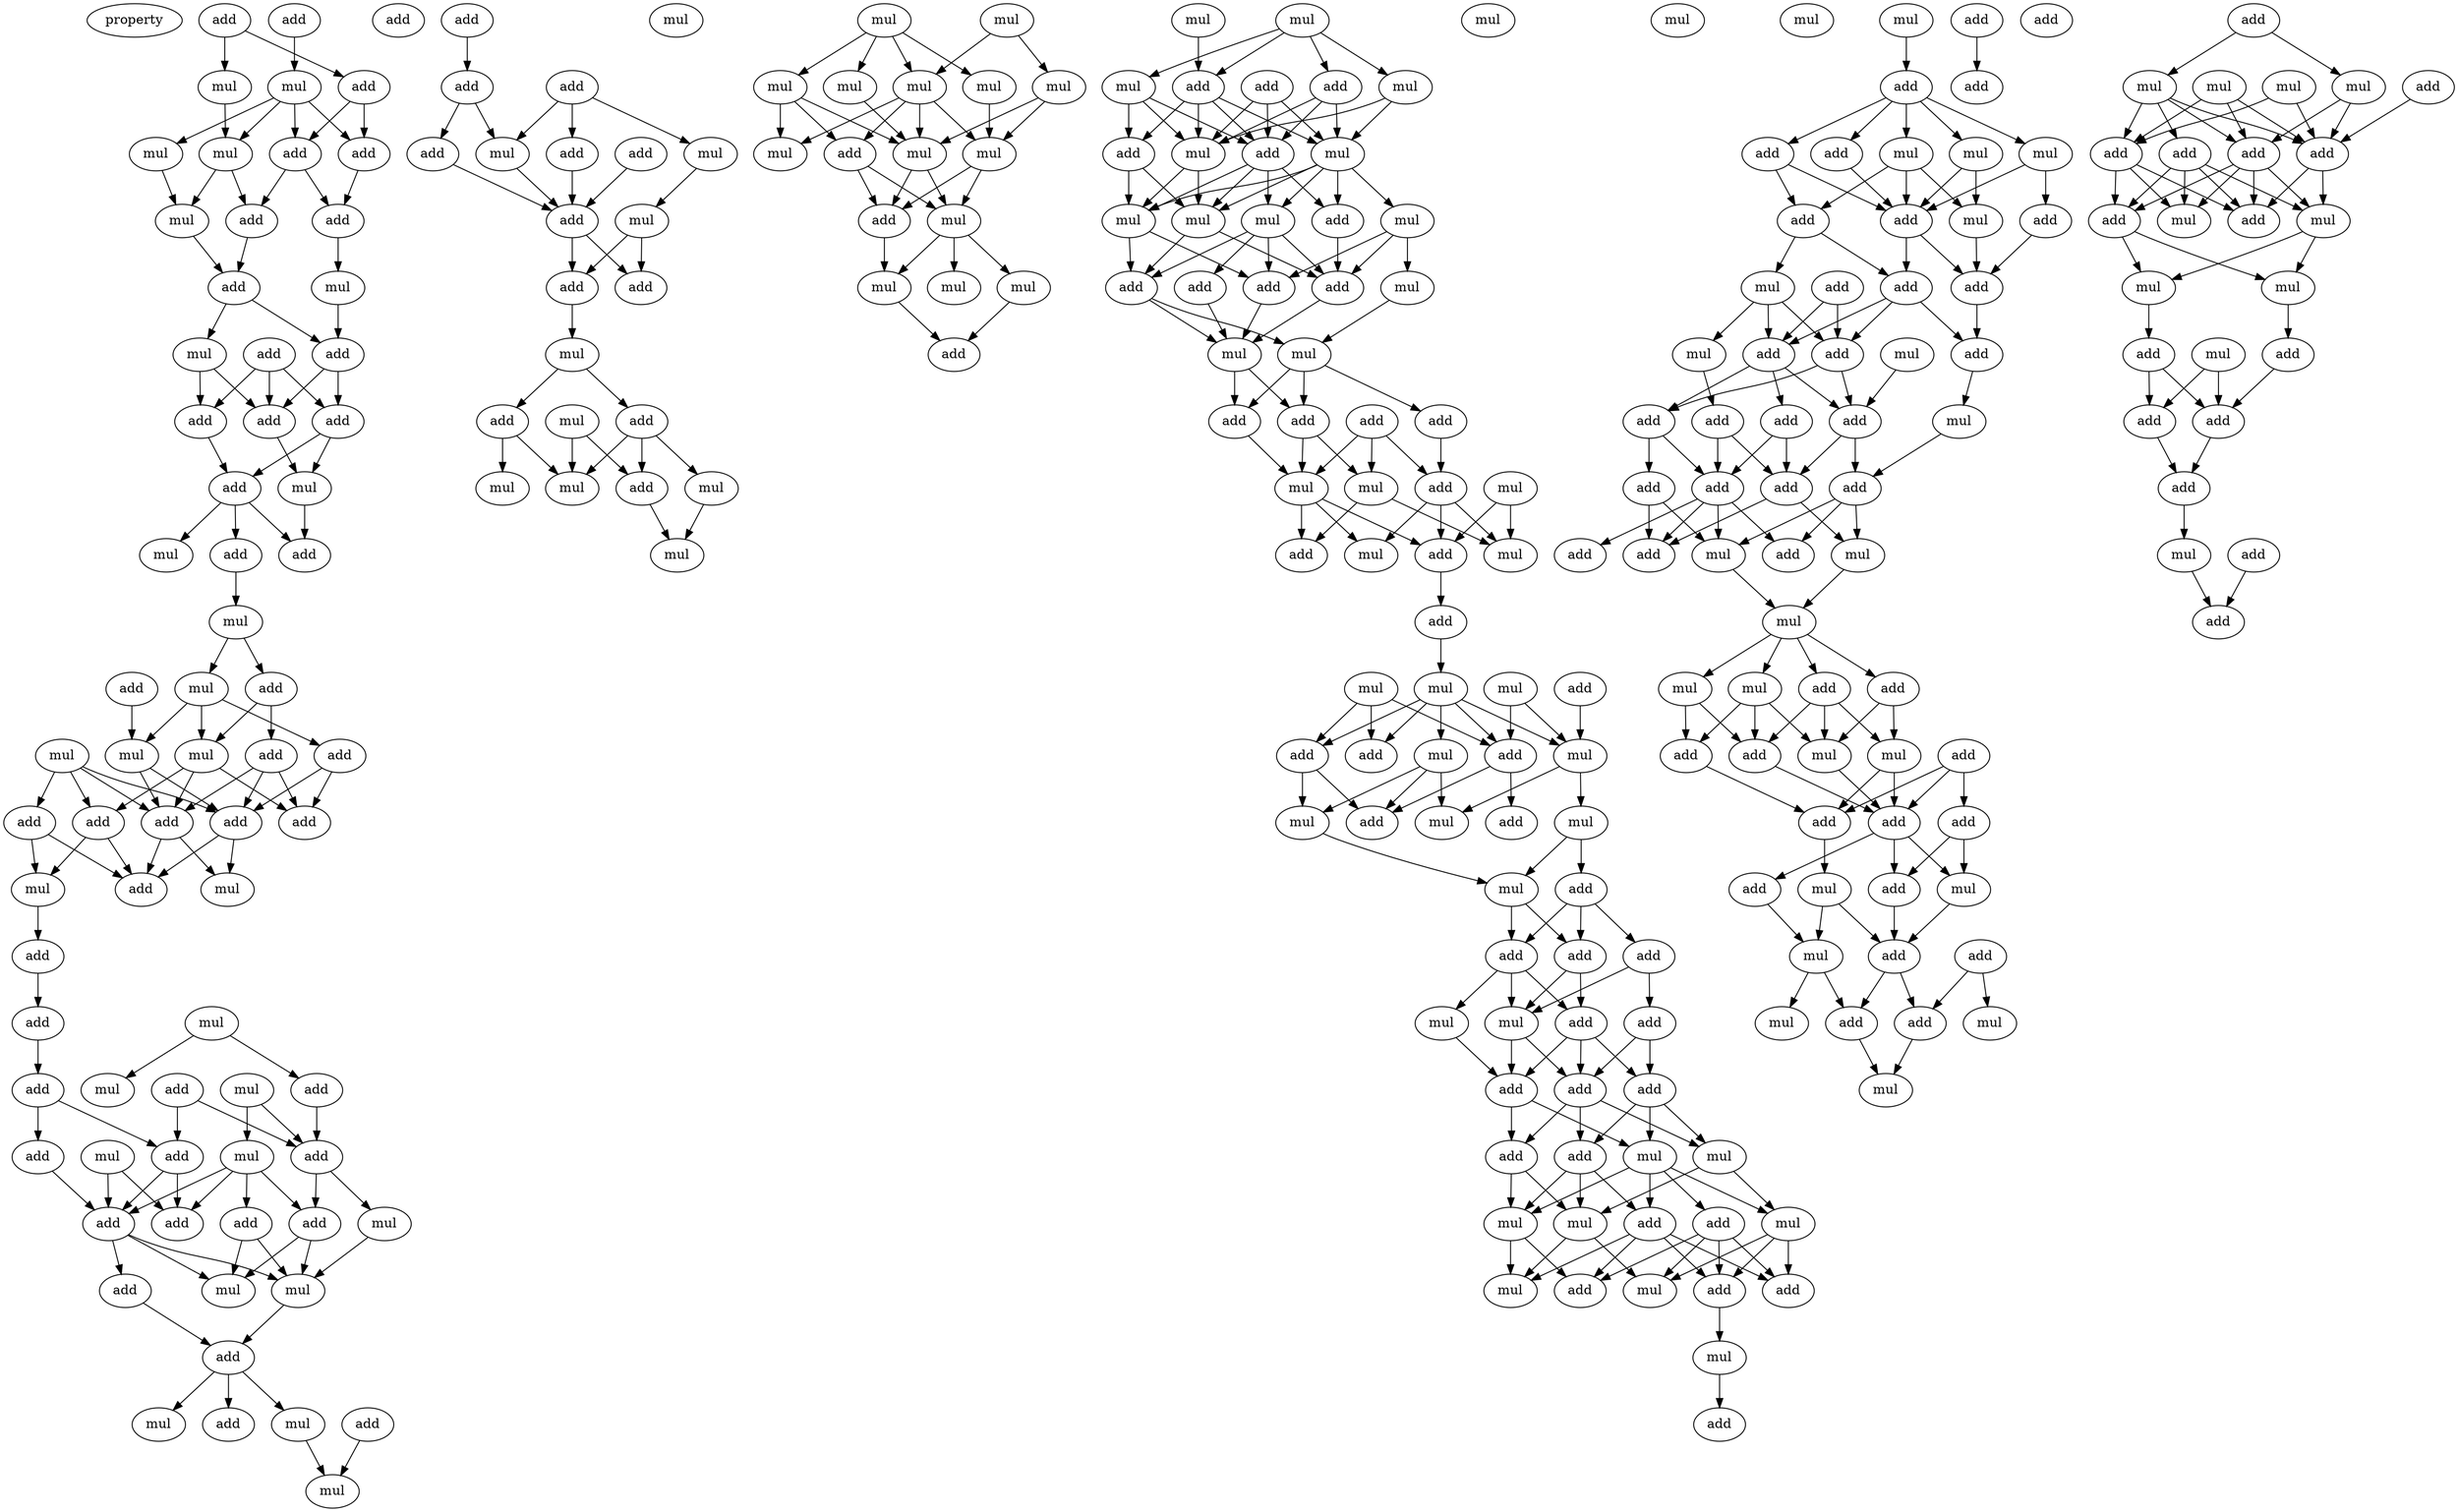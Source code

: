 digraph {
    node [fontcolor=black]
    property [mul=2,lf=1.0]
    0 [ label = add ];
    1 [ label = add ];
    2 [ label = mul ];
    3 [ label = add ];
    4 [ label = mul ];
    5 [ label = mul ];
    6 [ label = mul ];
    7 [ label = add ];
    8 [ label = add ];
    9 [ label = mul ];
    10 [ label = add ];
    11 [ label = add ];
    12 [ label = mul ];
    13 [ label = add ];
    14 [ label = add ];
    15 [ label = mul ];
    16 [ label = add ];
    17 [ label = add ];
    18 [ label = add ];
    19 [ label = add ];
    20 [ label = mul ];
    21 [ label = add ];
    22 [ label = add ];
    23 [ label = mul ];
    24 [ label = add ];
    25 [ label = mul ];
    26 [ label = add ];
    27 [ label = add ];
    28 [ label = mul ];
    29 [ label = mul ];
    30 [ label = mul ];
    31 [ label = add ];
    32 [ label = mul ];
    33 [ label = add ];
    34 [ label = add ];
    35 [ label = add ];
    36 [ label = add ];
    37 [ label = add ];
    38 [ label = add ];
    39 [ label = add ];
    40 [ label = mul ];
    41 [ label = mul ];
    42 [ label = add ];
    43 [ label = mul ];
    44 [ label = add ];
    45 [ label = mul ];
    46 [ label = add ];
    47 [ label = add ];
    48 [ label = add ];
    49 [ label = mul ];
    50 [ label = add ];
    51 [ label = add ];
    52 [ label = mul ];
    53 [ label = mul ];
    54 [ label = add ];
    55 [ label = add ];
    56 [ label = add ];
    57 [ label = add ];
    58 [ label = mul ];
    59 [ label = add ];
    60 [ label = mul ];
    61 [ label = add ];
    62 [ label = mul ];
    63 [ label = add ];
    64 [ label = mul ];
    65 [ label = add ];
    66 [ label = mul ];
    67 [ label = add ];
    68 [ label = mul ];
    69 [ label = add ];
    70 [ label = add ];
    71 [ label = add ];
    72 [ label = add ];
    73 [ label = mul ];
    74 [ label = add ];
    75 [ label = add ];
    76 [ label = add ];
    77 [ label = mul ];
    78 [ label = add ];
    79 [ label = mul ];
    80 [ label = add ];
    81 [ label = add ];
    82 [ label = mul ];
    83 [ label = mul ];
    84 [ label = add ];
    85 [ label = add ];
    86 [ label = mul ];
    87 [ label = mul ];
    88 [ label = add ];
    89 [ label = mul ];
    90 [ label = mul ];
    91 [ label = mul ];
    92 [ label = mul ];
    93 [ label = mul ];
    94 [ label = mul ];
    95 [ label = mul ];
    96 [ label = mul ];
    97 [ label = mul ];
    98 [ label = mul ];
    99 [ label = mul ];
    100 [ label = mul ];
    101 [ label = add ];
    102 [ label = mul ];
    103 [ label = add ];
    104 [ label = mul ];
    105 [ label = mul ];
    106 [ label = mul ];
    107 [ label = mul ];
    108 [ label = add ];
    109 [ label = mul ];
    110 [ label = mul ];
    111 [ label = add ];
    112 [ label = add ];
    113 [ label = mul ];
    114 [ label = mul ];
    115 [ label = add ];
    116 [ label = mul ];
    117 [ label = mul ];
    118 [ label = add ];
    119 [ label = add ];
    120 [ label = add ];
    121 [ label = mul ];
    122 [ label = mul ];
    123 [ label = mul ];
    124 [ label = mul ];
    125 [ label = add ];
    126 [ label = add ];
    127 [ label = mul ];
    128 [ label = add ];
    129 [ label = add ];
    130 [ label = mul ];
    131 [ label = mul ];
    132 [ label = add ];
    133 [ label = add ];
    134 [ label = add ];
    135 [ label = add ];
    136 [ label = mul ];
    137 [ label = add ];
    138 [ label = mul ];
    139 [ label = mul ];
    140 [ label = mul ];
    141 [ label = add ];
    142 [ label = mul ];
    143 [ label = add ];
    144 [ label = add ];
    145 [ label = mul ];
    146 [ label = add ];
    147 [ label = mul ];
    148 [ label = mul ];
    149 [ label = mul ];
    150 [ label = add ];
    151 [ label = mul ];
    152 [ label = add ];
    153 [ label = add ];
    154 [ label = add ];
    155 [ label = mul ];
    156 [ label = mul ];
    157 [ label = add ];
    158 [ label = mul ];
    159 [ label = mul ];
    160 [ label = add ];
    161 [ label = add ];
    162 [ label = add ];
    163 [ label = add ];
    164 [ label = add ];
    165 [ label = mul ];
    166 [ label = add ];
    167 [ label = mul ];
    168 [ label = add ];
    169 [ label = add ];
    170 [ label = add ];
    171 [ label = mul ];
    172 [ label = mul ];
    173 [ label = add ];
    174 [ label = add ];
    175 [ label = mul ];
    176 [ label = mul ];
    177 [ label = mul ];
    178 [ label = mul ];
    179 [ label = add ];
    180 [ label = add ];
    181 [ label = add ];
    182 [ label = mul ];
    183 [ label = add ];
    184 [ label = mul ];
    185 [ label = add ];
    186 [ label = mul ];
    187 [ label = add ];
    188 [ label = mul ];
    189 [ label = mul ];
    190 [ label = mul ];
    191 [ label = add ];
    192 [ label = add ];
    193 [ label = mul ];
    194 [ label = add ];
    195 [ label = mul ];
    196 [ label = mul ];
    197 [ label = add ];
    198 [ label = mul ];
    199 [ label = add ];
    200 [ label = add ];
    201 [ label = add ];
    202 [ label = mul ];
    203 [ label = add ];
    204 [ label = add ];
    205 [ label = mul ];
    206 [ label = add ];
    207 [ label = add ];
    208 [ label = mul ];
    209 [ label = add ];
    210 [ label = add ];
    211 [ label = mul ];
    212 [ label = add ];
    213 [ label = add ];
    214 [ label = add ];
    215 [ label = add ];
    216 [ label = add ];
    217 [ label = add ];
    218 [ label = add ];
    219 [ label = add ];
    220 [ label = add ];
    221 [ label = add ];
    222 [ label = mul ];
    223 [ label = mul ];
    224 [ label = mul ];
    225 [ label = add ];
    226 [ label = mul ];
    227 [ label = add ];
    228 [ label = mul ];
    229 [ label = add ];
    230 [ label = mul ];
    231 [ label = add ];
    232 [ label = mul ];
    233 [ label = add ];
    234 [ label = add ];
    235 [ label = add ];
    236 [ label = add ];
    237 [ label = add ];
    238 [ label = add ];
    239 [ label = mul ];
    240 [ label = mul ];
    241 [ label = add ];
    242 [ label = mul ];
    243 [ label = add ];
    244 [ label = mul ];
    245 [ label = add ];
    246 [ label = mul ];
    247 [ label = add ];
    248 [ label = mul ];
    249 [ label = add ];
    250 [ label = add ];
    251 [ label = add ];
    252 [ label = add ];
    253 [ label = mul ];
    254 [ label = mul ];
    255 [ label = mul ];
    256 [ label = mul ];
    257 [ label = add ];
    258 [ label = add ];
    259 [ label = add ];
    260 [ label = add ];
    261 [ label = add ];
    262 [ label = add ];
    263 [ label = add ];
    264 [ label = mul ];
    265 [ label = mul ];
    266 [ label = mul ];
    267 [ label = mul ];
    268 [ label = add ];
    269 [ label = mul ];
    270 [ label = add ];
    271 [ label = add ];
    272 [ label = add ];
    273 [ label = add ];
    274 [ label = mul ];
    275 [ label = add ];
    276 [ label = add ];
    0 -> 4 [ name = 0 ];
    1 -> 2 [ name = 1 ];
    1 -> 3 [ name = 2 ];
    2 -> 5 [ name = 3 ];
    3 -> 7 [ name = 4 ];
    3 -> 8 [ name = 5 ];
    4 -> 5 [ name = 6 ];
    4 -> 6 [ name = 7 ];
    4 -> 7 [ name = 8 ];
    4 -> 8 [ name = 9 ];
    5 -> 9 [ name = 10 ];
    5 -> 10 [ name = 11 ];
    6 -> 9 [ name = 12 ];
    7 -> 11 [ name = 13 ];
    8 -> 10 [ name = 14 ];
    8 -> 11 [ name = 15 ];
    9 -> 13 [ name = 16 ];
    10 -> 13 [ name = 17 ];
    11 -> 12 [ name = 18 ];
    12 -> 16 [ name = 19 ];
    13 -> 15 [ name = 20 ];
    13 -> 16 [ name = 21 ];
    14 -> 17 [ name = 22 ];
    14 -> 18 [ name = 23 ];
    14 -> 19 [ name = 24 ];
    15 -> 17 [ name = 25 ];
    15 -> 19 [ name = 26 ];
    16 -> 18 [ name = 27 ];
    16 -> 19 [ name = 28 ];
    17 -> 21 [ name = 29 ];
    18 -> 20 [ name = 30 ];
    18 -> 21 [ name = 31 ];
    19 -> 20 [ name = 32 ];
    20 -> 22 [ name = 33 ];
    21 -> 22 [ name = 34 ];
    21 -> 23 [ name = 35 ];
    21 -> 24 [ name = 36 ];
    24 -> 25 [ name = 37 ];
    25 -> 27 [ name = 38 ];
    25 -> 28 [ name = 39 ];
    26 -> 32 [ name = 40 ];
    27 -> 30 [ name = 41 ];
    27 -> 33 [ name = 42 ];
    28 -> 30 [ name = 43 ];
    28 -> 31 [ name = 44 ];
    28 -> 32 [ name = 45 ];
    29 -> 34 [ name = 46 ];
    29 -> 35 [ name = 47 ];
    29 -> 36 [ name = 48 ];
    29 -> 37 [ name = 49 ];
    30 -> 35 [ name = 50 ];
    30 -> 36 [ name = 51 ];
    30 -> 38 [ name = 52 ];
    31 -> 34 [ name = 53 ];
    31 -> 38 [ name = 54 ];
    32 -> 34 [ name = 55 ];
    32 -> 35 [ name = 56 ];
    33 -> 34 [ name = 57 ];
    33 -> 35 [ name = 58 ];
    33 -> 38 [ name = 59 ];
    34 -> 39 [ name = 60 ];
    34 -> 41 [ name = 61 ];
    35 -> 39 [ name = 62 ];
    35 -> 41 [ name = 63 ];
    36 -> 39 [ name = 64 ];
    36 -> 40 [ name = 65 ];
    37 -> 39 [ name = 66 ];
    37 -> 40 [ name = 67 ];
    40 -> 42 [ name = 68 ];
    42 -> 44 [ name = 69 ];
    43 -> 48 [ name = 70 ];
    43 -> 49 [ name = 71 ];
    44 -> 46 [ name = 72 ];
    45 -> 53 [ name = 73 ];
    45 -> 54 [ name = 74 ];
    46 -> 50 [ name = 75 ];
    46 -> 51 [ name = 76 ];
    47 -> 51 [ name = 77 ];
    47 -> 54 [ name = 78 ];
    48 -> 54 [ name = 79 ];
    50 -> 59 [ name = 80 ];
    51 -> 57 [ name = 81 ];
    51 -> 59 [ name = 82 ];
    52 -> 57 [ name = 83 ];
    52 -> 59 [ name = 84 ];
    53 -> 55 [ name = 85 ];
    53 -> 56 [ name = 86 ];
    53 -> 57 [ name = 87 ];
    53 -> 59 [ name = 88 ];
    54 -> 56 [ name = 89 ];
    54 -> 58 [ name = 90 ];
    55 -> 60 [ name = 91 ];
    55 -> 62 [ name = 92 ];
    56 -> 60 [ name = 93 ];
    56 -> 62 [ name = 94 ];
    58 -> 60 [ name = 95 ];
    59 -> 60 [ name = 96 ];
    59 -> 61 [ name = 97 ];
    59 -> 62 [ name = 98 ];
    60 -> 63 [ name = 99 ];
    61 -> 63 [ name = 100 ];
    63 -> 64 [ name = 101 ];
    63 -> 65 [ name = 102 ];
    63 -> 66 [ name = 103 ];
    66 -> 68 [ name = 104 ];
    67 -> 68 [ name = 105 ];
    70 -> 72 [ name = 106 ];
    71 -> 73 [ name = 107 ];
    71 -> 74 [ name = 108 ];
    71 -> 77 [ name = 109 ];
    72 -> 73 [ name = 110 ];
    72 -> 76 [ name = 111 ];
    73 -> 78 [ name = 112 ];
    74 -> 78 [ name = 113 ];
    75 -> 78 [ name = 114 ];
    76 -> 78 [ name = 115 ];
    77 -> 79 [ name = 116 ];
    78 -> 80 [ name = 117 ];
    78 -> 81 [ name = 118 ];
    79 -> 80 [ name = 119 ];
    79 -> 81 [ name = 120 ];
    80 -> 82 [ name = 121 ];
    82 -> 84 [ name = 122 ];
    82 -> 85 [ name = 123 ];
    83 -> 88 [ name = 124 ];
    83 -> 90 [ name = 125 ];
    84 -> 86 [ name = 126 ];
    84 -> 88 [ name = 127 ];
    84 -> 90 [ name = 128 ];
    85 -> 89 [ name = 129 ];
    85 -> 90 [ name = 130 ];
    86 -> 91 [ name = 131 ];
    88 -> 91 [ name = 132 ];
    92 -> 95 [ name = 133 ];
    92 -> 97 [ name = 134 ];
    93 -> 94 [ name = 135 ];
    93 -> 95 [ name = 136 ];
    93 -> 96 [ name = 137 ];
    93 -> 98 [ name = 138 ];
    94 -> 100 [ name = 139 ];
    94 -> 101 [ name = 140 ];
    94 -> 102 [ name = 141 ];
    95 -> 99 [ name = 142 ];
    95 -> 100 [ name = 143 ];
    95 -> 101 [ name = 144 ];
    95 -> 102 [ name = 145 ];
    96 -> 102 [ name = 146 ];
    97 -> 99 [ name = 147 ];
    97 -> 102 [ name = 148 ];
    98 -> 99 [ name = 149 ];
    99 -> 103 [ name = 150 ];
    99 -> 104 [ name = 151 ];
    101 -> 103 [ name = 152 ];
    101 -> 104 [ name = 153 ];
    102 -> 103 [ name = 154 ];
    102 -> 104 [ name = 155 ];
    103 -> 105 [ name = 156 ];
    104 -> 105 [ name = 157 ];
    104 -> 106 [ name = 158 ];
    104 -> 107 [ name = 159 ];
    105 -> 108 [ name = 160 ];
    106 -> 108 [ name = 161 ];
    109 -> 112 [ name = 162 ];
    109 -> 113 [ name = 163 ];
    109 -> 114 [ name = 164 ];
    109 -> 115 [ name = 165 ];
    110 -> 115 [ name = 166 ];
    111 -> 116 [ name = 167 ];
    111 -> 117 [ name = 168 ];
    111 -> 118 [ name = 169 ];
    112 -> 116 [ name = 170 ];
    112 -> 117 [ name = 171 ];
    112 -> 118 [ name = 172 ];
    113 -> 116 [ name = 173 ];
    113 -> 118 [ name = 174 ];
    113 -> 119 [ name = 175 ];
    114 -> 116 [ name = 176 ];
    114 -> 117 [ name = 177 ];
    115 -> 116 [ name = 178 ];
    115 -> 117 [ name = 179 ];
    115 -> 118 [ name = 180 ];
    115 -> 119 [ name = 181 ];
    116 -> 122 [ name = 182 ];
    116 -> 124 [ name = 183 ];
    117 -> 120 [ name = 184 ];
    117 -> 121 [ name = 185 ];
    117 -> 122 [ name = 186 ];
    117 -> 123 [ name = 187 ];
    117 -> 124 [ name = 188 ];
    118 -> 120 [ name = 189 ];
    118 -> 122 [ name = 190 ];
    118 -> 123 [ name = 191 ];
    118 -> 124 [ name = 192 ];
    119 -> 122 [ name = 193 ];
    119 -> 124 [ name = 194 ];
    120 -> 129 [ name = 195 ];
    121 -> 125 [ name = 196 ];
    121 -> 127 [ name = 197 ];
    121 -> 129 [ name = 198 ];
    122 -> 126 [ name = 199 ];
    122 -> 129 [ name = 200 ];
    123 -> 125 [ name = 201 ];
    123 -> 126 [ name = 202 ];
    123 -> 128 [ name = 203 ];
    123 -> 129 [ name = 204 ];
    124 -> 125 [ name = 205 ];
    124 -> 126 [ name = 206 ];
    125 -> 131 [ name = 207 ];
    126 -> 130 [ name = 208 ];
    126 -> 131 [ name = 209 ];
    127 -> 130 [ name = 210 ];
    128 -> 131 [ name = 211 ];
    129 -> 131 [ name = 212 ];
    130 -> 132 [ name = 213 ];
    130 -> 134 [ name = 214 ];
    130 -> 135 [ name = 215 ];
    131 -> 134 [ name = 216 ];
    131 -> 135 [ name = 217 ];
    132 -> 137 [ name = 218 ];
    133 -> 137 [ name = 219 ];
    133 -> 138 [ name = 220 ];
    133 -> 139 [ name = 221 ];
    134 -> 138 [ name = 222 ];
    135 -> 138 [ name = 223 ];
    135 -> 139 [ name = 224 ];
    136 -> 142 [ name = 225 ];
    136 -> 143 [ name = 226 ];
    137 -> 140 [ name = 227 ];
    137 -> 142 [ name = 228 ];
    137 -> 143 [ name = 229 ];
    138 -> 140 [ name = 230 ];
    138 -> 141 [ name = 231 ];
    138 -> 143 [ name = 232 ];
    139 -> 141 [ name = 233 ];
    139 -> 142 [ name = 234 ];
    143 -> 144 [ name = 235 ];
    144 -> 148 [ name = 236 ];
    145 -> 150 [ name = 237 ];
    145 -> 152 [ name = 238 ];
    145 -> 153 [ name = 239 ];
    146 -> 151 [ name = 240 ];
    147 -> 150 [ name = 241 ];
    147 -> 151 [ name = 242 ];
    148 -> 149 [ name = 243 ];
    148 -> 150 [ name = 244 ];
    148 -> 151 [ name = 245 ];
    148 -> 152 [ name = 246 ];
    148 -> 153 [ name = 247 ];
    149 -> 154 [ name = 248 ];
    149 -> 155 [ name = 249 ];
    149 -> 156 [ name = 250 ];
    150 -> 154 [ name = 251 ];
    150 -> 157 [ name = 252 ];
    151 -> 156 [ name = 253 ];
    151 -> 158 [ name = 254 ];
    152 -> 154 [ name = 255 ];
    152 -> 155 [ name = 256 ];
    155 -> 159 [ name = 257 ];
    158 -> 159 [ name = 258 ];
    158 -> 160 [ name = 259 ];
    159 -> 161 [ name = 260 ];
    159 -> 162 [ name = 261 ];
    160 -> 161 [ name = 262 ];
    160 -> 162 [ name = 263 ];
    160 -> 163 [ name = 264 ];
    161 -> 164 [ name = 265 ];
    161 -> 165 [ name = 266 ];
    161 -> 167 [ name = 267 ];
    162 -> 164 [ name = 268 ];
    162 -> 167 [ name = 269 ];
    163 -> 166 [ name = 270 ];
    163 -> 167 [ name = 271 ];
    164 -> 168 [ name = 272 ];
    164 -> 169 [ name = 273 ];
    164 -> 170 [ name = 274 ];
    165 -> 170 [ name = 275 ];
    166 -> 168 [ name = 276 ];
    166 -> 169 [ name = 277 ];
    167 -> 169 [ name = 278 ];
    167 -> 170 [ name = 279 ];
    168 -> 172 [ name = 280 ];
    168 -> 174 [ name = 281 ];
    168 -> 175 [ name = 282 ];
    169 -> 173 [ name = 283 ];
    169 -> 174 [ name = 284 ];
    169 -> 175 [ name = 285 ];
    170 -> 172 [ name = 286 ];
    170 -> 173 [ name = 287 ];
    172 -> 176 [ name = 288 ];
    172 -> 177 [ name = 289 ];
    172 -> 179 [ name = 290 ];
    172 -> 180 [ name = 291 ];
    173 -> 177 [ name = 292 ];
    173 -> 178 [ name = 293 ];
    174 -> 177 [ name = 294 ];
    174 -> 178 [ name = 295 ];
    174 -> 180 [ name = 296 ];
    175 -> 176 [ name = 297 ];
    175 -> 178 [ name = 298 ];
    176 -> 181 [ name = 299 ];
    176 -> 184 [ name = 300 ];
    176 -> 185 [ name = 301 ];
    177 -> 182 [ name = 302 ];
    177 -> 183 [ name = 303 ];
    178 -> 182 [ name = 304 ];
    178 -> 184 [ name = 305 ];
    179 -> 181 [ name = 306 ];
    179 -> 183 [ name = 307 ];
    179 -> 184 [ name = 308 ];
    179 -> 185 [ name = 309 ];
    180 -> 181 [ name = 310 ];
    180 -> 182 [ name = 311 ];
    180 -> 183 [ name = 312 ];
    180 -> 185 [ name = 313 ];
    181 -> 186 [ name = 314 ];
    186 -> 187 [ name = 315 ];
    190 -> 191 [ name = 316 ];
    191 -> 192 [ name = 317 ];
    191 -> 193 [ name = 318 ];
    191 -> 194 [ name = 319 ];
    191 -> 195 [ name = 320 ];
    191 -> 196 [ name = 321 ];
    192 -> 197 [ name = 322 ];
    193 -> 197 [ name = 323 ];
    193 -> 199 [ name = 324 ];
    194 -> 197 [ name = 325 ];
    194 -> 200 [ name = 326 ];
    195 -> 197 [ name = 327 ];
    195 -> 198 [ name = 328 ];
    196 -> 197 [ name = 329 ];
    196 -> 198 [ name = 330 ];
    196 -> 200 [ name = 331 ];
    197 -> 201 [ name = 332 ];
    197 -> 203 [ name = 333 ];
    198 -> 203 [ name = 334 ];
    199 -> 203 [ name = 335 ];
    200 -> 201 [ name = 336 ];
    200 -> 202 [ name = 337 ];
    201 -> 206 [ name = 338 ];
    201 -> 207 [ name = 339 ];
    201 -> 209 [ name = 340 ];
    202 -> 207 [ name = 341 ];
    202 -> 208 [ name = 342 ];
    202 -> 209 [ name = 343 ];
    203 -> 206 [ name = 344 ];
    204 -> 207 [ name = 345 ];
    204 -> 209 [ name = 346 ];
    205 -> 214 [ name = 347 ];
    206 -> 211 [ name = 348 ];
    207 -> 210 [ name = 349 ];
    207 -> 214 [ name = 350 ];
    208 -> 212 [ name = 351 ];
    209 -> 210 [ name = 352 ];
    209 -> 213 [ name = 353 ];
    209 -> 214 [ name = 354 ];
    210 -> 217 [ name = 355 ];
    210 -> 218 [ name = 356 ];
    211 -> 216 [ name = 357 ];
    212 -> 215 [ name = 358 ];
    212 -> 218 [ name = 359 ];
    213 -> 215 [ name = 360 ];
    213 -> 218 [ name = 361 ];
    214 -> 215 [ name = 362 ];
    214 -> 216 [ name = 363 ];
    215 -> 221 [ name = 364 ];
    215 -> 223 [ name = 365 ];
    216 -> 220 [ name = 366 ];
    216 -> 222 [ name = 367 ];
    216 -> 223 [ name = 368 ];
    217 -> 221 [ name = 369 ];
    217 -> 222 [ name = 370 ];
    218 -> 219 [ name = 371 ];
    218 -> 220 [ name = 372 ];
    218 -> 221 [ name = 373 ];
    218 -> 222 [ name = 374 ];
    222 -> 224 [ name = 375 ];
    223 -> 224 [ name = 376 ];
    224 -> 225 [ name = 377 ];
    224 -> 226 [ name = 378 ];
    224 -> 227 [ name = 379 ];
    224 -> 228 [ name = 380 ];
    225 -> 230 [ name = 381 ];
    225 -> 232 [ name = 382 ];
    226 -> 229 [ name = 383 ];
    226 -> 233 [ name = 384 ];
    227 -> 230 [ name = 385 ];
    227 -> 232 [ name = 386 ];
    227 -> 233 [ name = 387 ];
    228 -> 229 [ name = 388 ];
    228 -> 230 [ name = 389 ];
    228 -> 233 [ name = 390 ];
    229 -> 235 [ name = 391 ];
    230 -> 236 [ name = 392 ];
    231 -> 234 [ name = 393 ];
    231 -> 235 [ name = 394 ];
    231 -> 236 [ name = 395 ];
    232 -> 235 [ name = 396 ];
    232 -> 236 [ name = 397 ];
    233 -> 236 [ name = 398 ];
    234 -> 238 [ name = 399 ];
    234 -> 239 [ name = 400 ];
    235 -> 240 [ name = 401 ];
    236 -> 237 [ name = 402 ];
    236 -> 238 [ name = 403 ];
    236 -> 239 [ name = 404 ];
    237 -> 242 [ name = 405 ];
    238 -> 241 [ name = 406 ];
    239 -> 241 [ name = 407 ];
    240 -> 241 [ name = 408 ];
    240 -> 242 [ name = 409 ];
    241 -> 245 [ name = 410 ];
    241 -> 247 [ name = 411 ];
    242 -> 244 [ name = 412 ];
    242 -> 245 [ name = 413 ];
    243 -> 246 [ name = 414 ];
    243 -> 247 [ name = 415 ];
    245 -> 248 [ name = 416 ];
    247 -> 248 [ name = 417 ];
    249 -> 250 [ name = 418 ];
    252 -> 253 [ name = 419 ];
    252 -> 255 [ name = 420 ];
    253 -> 258 [ name = 421 ];
    253 -> 259 [ name = 422 ];
    253 -> 260 [ name = 423 ];
    253 -> 261 [ name = 424 ];
    254 -> 258 [ name = 425 ];
    254 -> 259 [ name = 426 ];
    254 -> 260 [ name = 427 ];
    255 -> 259 [ name = 428 ];
    255 -> 260 [ name = 429 ];
    256 -> 258 [ name = 430 ];
    256 -> 259 [ name = 431 ];
    257 -> 259 [ name = 432 ];
    258 -> 262 [ name = 433 ];
    258 -> 263 [ name = 434 ];
    258 -> 264 [ name = 435 ];
    259 -> 263 [ name = 436 ];
    259 -> 265 [ name = 437 ];
    260 -> 262 [ name = 438 ];
    260 -> 263 [ name = 439 ];
    260 -> 264 [ name = 440 ];
    260 -> 265 [ name = 441 ];
    261 -> 262 [ name = 442 ];
    261 -> 263 [ name = 443 ];
    261 -> 264 [ name = 444 ];
    261 -> 265 [ name = 445 ];
    262 -> 266 [ name = 446 ];
    262 -> 267 [ name = 447 ];
    265 -> 266 [ name = 448 ];
    265 -> 267 [ name = 449 ];
    266 -> 270 [ name = 450 ];
    267 -> 268 [ name = 451 ];
    268 -> 272 [ name = 452 ];
    269 -> 271 [ name = 453 ];
    269 -> 272 [ name = 454 ];
    270 -> 271 [ name = 455 ];
    270 -> 272 [ name = 456 ];
    271 -> 273 [ name = 457 ];
    272 -> 273 [ name = 458 ];
    273 -> 274 [ name = 459 ];
    274 -> 276 [ name = 460 ];
    275 -> 276 [ name = 461 ];
}
